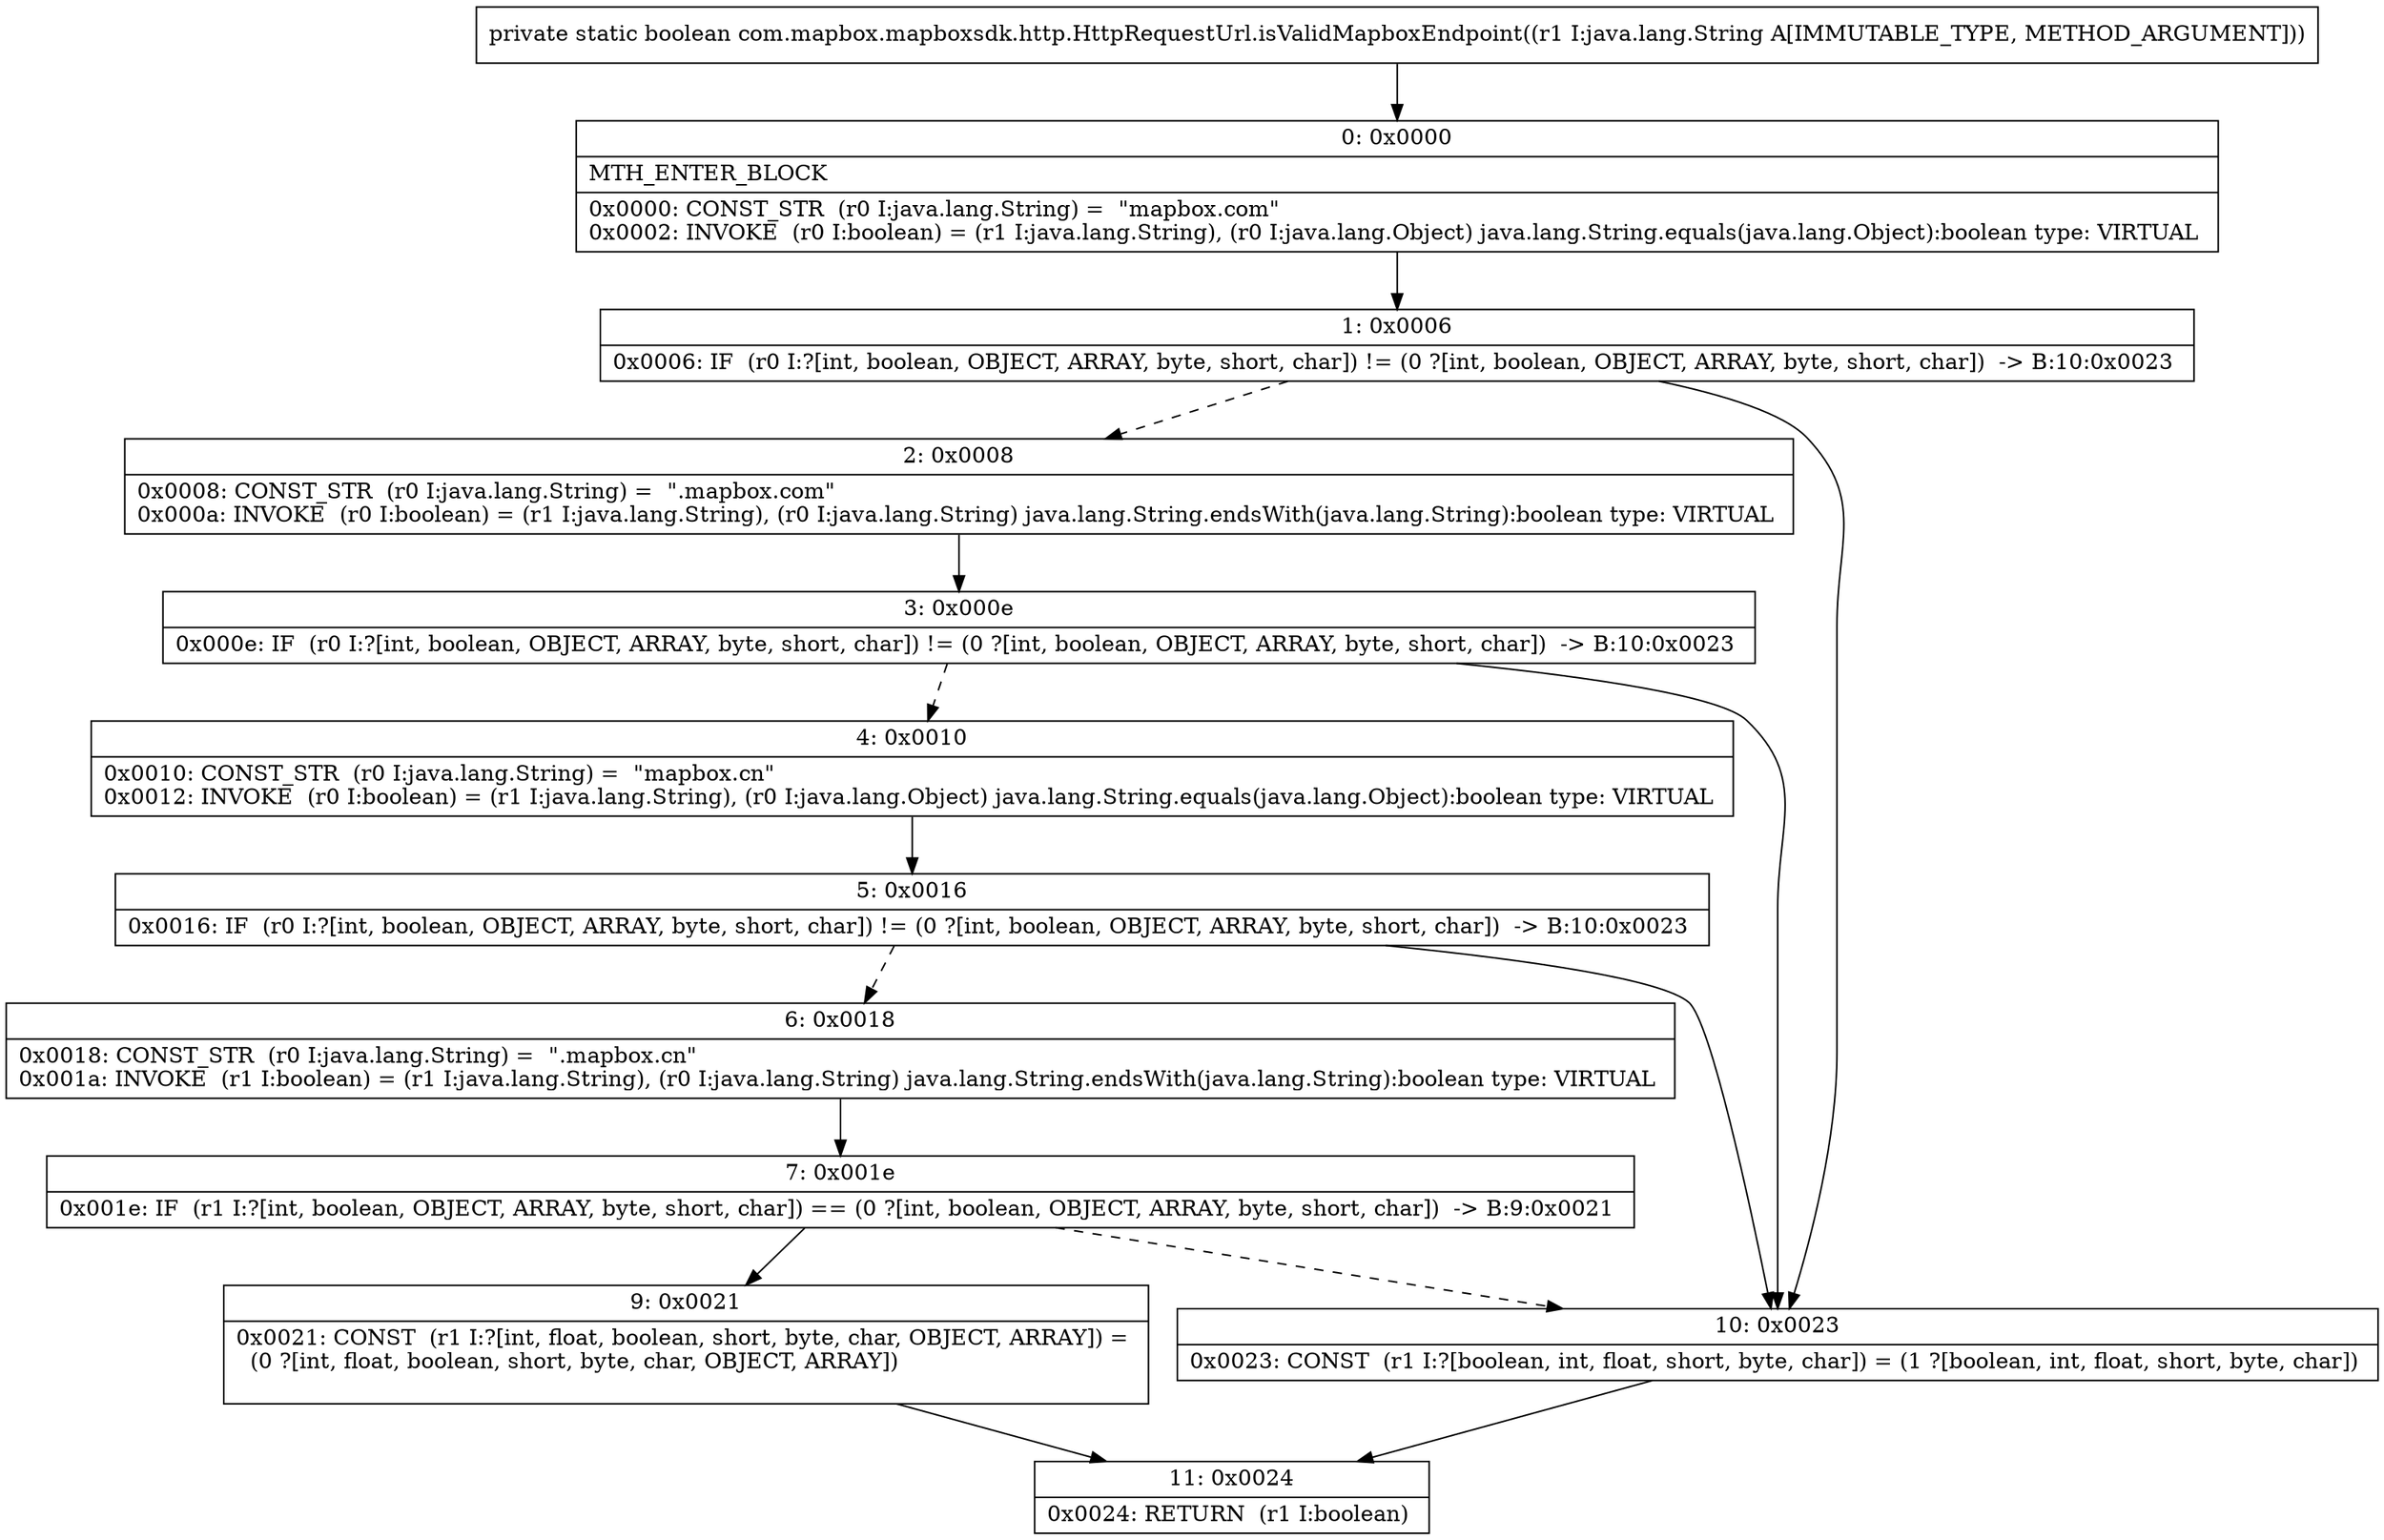 digraph "CFG forcom.mapbox.mapboxsdk.http.HttpRequestUrl.isValidMapboxEndpoint(Ljava\/lang\/String;)Z" {
Node_0 [shape=record,label="{0\:\ 0x0000|MTH_ENTER_BLOCK\l|0x0000: CONST_STR  (r0 I:java.lang.String) =  \"mapbox.com\" \l0x0002: INVOKE  (r0 I:boolean) = (r1 I:java.lang.String), (r0 I:java.lang.Object) java.lang.String.equals(java.lang.Object):boolean type: VIRTUAL \l}"];
Node_1 [shape=record,label="{1\:\ 0x0006|0x0006: IF  (r0 I:?[int, boolean, OBJECT, ARRAY, byte, short, char]) != (0 ?[int, boolean, OBJECT, ARRAY, byte, short, char])  \-\> B:10:0x0023 \l}"];
Node_2 [shape=record,label="{2\:\ 0x0008|0x0008: CONST_STR  (r0 I:java.lang.String) =  \".mapbox.com\" \l0x000a: INVOKE  (r0 I:boolean) = (r1 I:java.lang.String), (r0 I:java.lang.String) java.lang.String.endsWith(java.lang.String):boolean type: VIRTUAL \l}"];
Node_3 [shape=record,label="{3\:\ 0x000e|0x000e: IF  (r0 I:?[int, boolean, OBJECT, ARRAY, byte, short, char]) != (0 ?[int, boolean, OBJECT, ARRAY, byte, short, char])  \-\> B:10:0x0023 \l}"];
Node_4 [shape=record,label="{4\:\ 0x0010|0x0010: CONST_STR  (r0 I:java.lang.String) =  \"mapbox.cn\" \l0x0012: INVOKE  (r0 I:boolean) = (r1 I:java.lang.String), (r0 I:java.lang.Object) java.lang.String.equals(java.lang.Object):boolean type: VIRTUAL \l}"];
Node_5 [shape=record,label="{5\:\ 0x0016|0x0016: IF  (r0 I:?[int, boolean, OBJECT, ARRAY, byte, short, char]) != (0 ?[int, boolean, OBJECT, ARRAY, byte, short, char])  \-\> B:10:0x0023 \l}"];
Node_6 [shape=record,label="{6\:\ 0x0018|0x0018: CONST_STR  (r0 I:java.lang.String) =  \".mapbox.cn\" \l0x001a: INVOKE  (r1 I:boolean) = (r1 I:java.lang.String), (r0 I:java.lang.String) java.lang.String.endsWith(java.lang.String):boolean type: VIRTUAL \l}"];
Node_7 [shape=record,label="{7\:\ 0x001e|0x001e: IF  (r1 I:?[int, boolean, OBJECT, ARRAY, byte, short, char]) == (0 ?[int, boolean, OBJECT, ARRAY, byte, short, char])  \-\> B:9:0x0021 \l}"];
Node_9 [shape=record,label="{9\:\ 0x0021|0x0021: CONST  (r1 I:?[int, float, boolean, short, byte, char, OBJECT, ARRAY]) = \l  (0 ?[int, float, boolean, short, byte, char, OBJECT, ARRAY])\l \l}"];
Node_10 [shape=record,label="{10\:\ 0x0023|0x0023: CONST  (r1 I:?[boolean, int, float, short, byte, char]) = (1 ?[boolean, int, float, short, byte, char]) \l}"];
Node_11 [shape=record,label="{11\:\ 0x0024|0x0024: RETURN  (r1 I:boolean) \l}"];
MethodNode[shape=record,label="{private static boolean com.mapbox.mapboxsdk.http.HttpRequestUrl.isValidMapboxEndpoint((r1 I:java.lang.String A[IMMUTABLE_TYPE, METHOD_ARGUMENT])) }"];
MethodNode -> Node_0;
Node_0 -> Node_1;
Node_1 -> Node_2[style=dashed];
Node_1 -> Node_10;
Node_2 -> Node_3;
Node_3 -> Node_4[style=dashed];
Node_3 -> Node_10;
Node_4 -> Node_5;
Node_5 -> Node_6[style=dashed];
Node_5 -> Node_10;
Node_6 -> Node_7;
Node_7 -> Node_9;
Node_7 -> Node_10[style=dashed];
Node_9 -> Node_11;
Node_10 -> Node_11;
}

